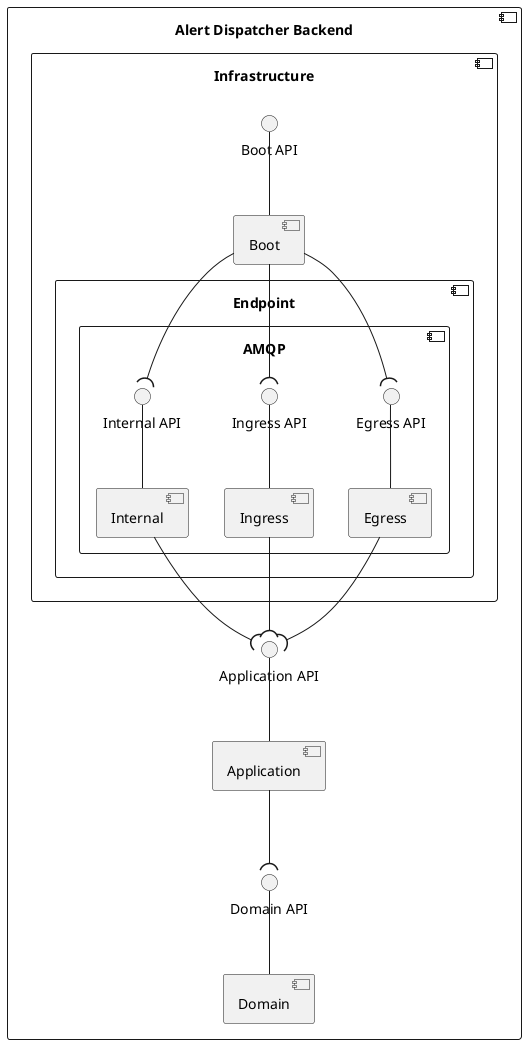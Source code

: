@startuml logical-view-level3-alert-dispatcher

skinparam Monochrome true

component "Alert Dispatcher Backend" {
    component "Application" as APP
    component "Domain" as DOM
    component "Infrastructure" as INFRA {
        component "Boot" as BOOT
        component "Endpoint" as ENDPOINT {
            component "AMQP" as AMQP {
                component "Egress" as EGRESS
                component "Ingress" as INGRESS
                component "Internal" as INTERNAL
                interface "Egress API" as EGRESS_API
                interface "Ingress API" as INGRESS_API
                interface "Internal API" as INTERNAL_API
            }
        }
        interface "Boot API" as BOOT_API
    }

    interface "Application API" as APP_API
    interface "Domain API" as DOM_API

    DOM_API -- DOM

    EGRESS_API -- EGRESS
    INGRESS_API -- INGRESS
    INTERNAL_API -- INTERNAL

    APP_API -- APP
    BOOT_API -- BOOT

    EGRESS --( APP_API
    INGRESS --( APP_API
    INTERNAL --( APP_API
    APP --( DOM_API
    BOOT --( INTERNAL_API
    BOOT --( EGRESS_API
    BOOT --( INGRESS_API
}

@enduml
